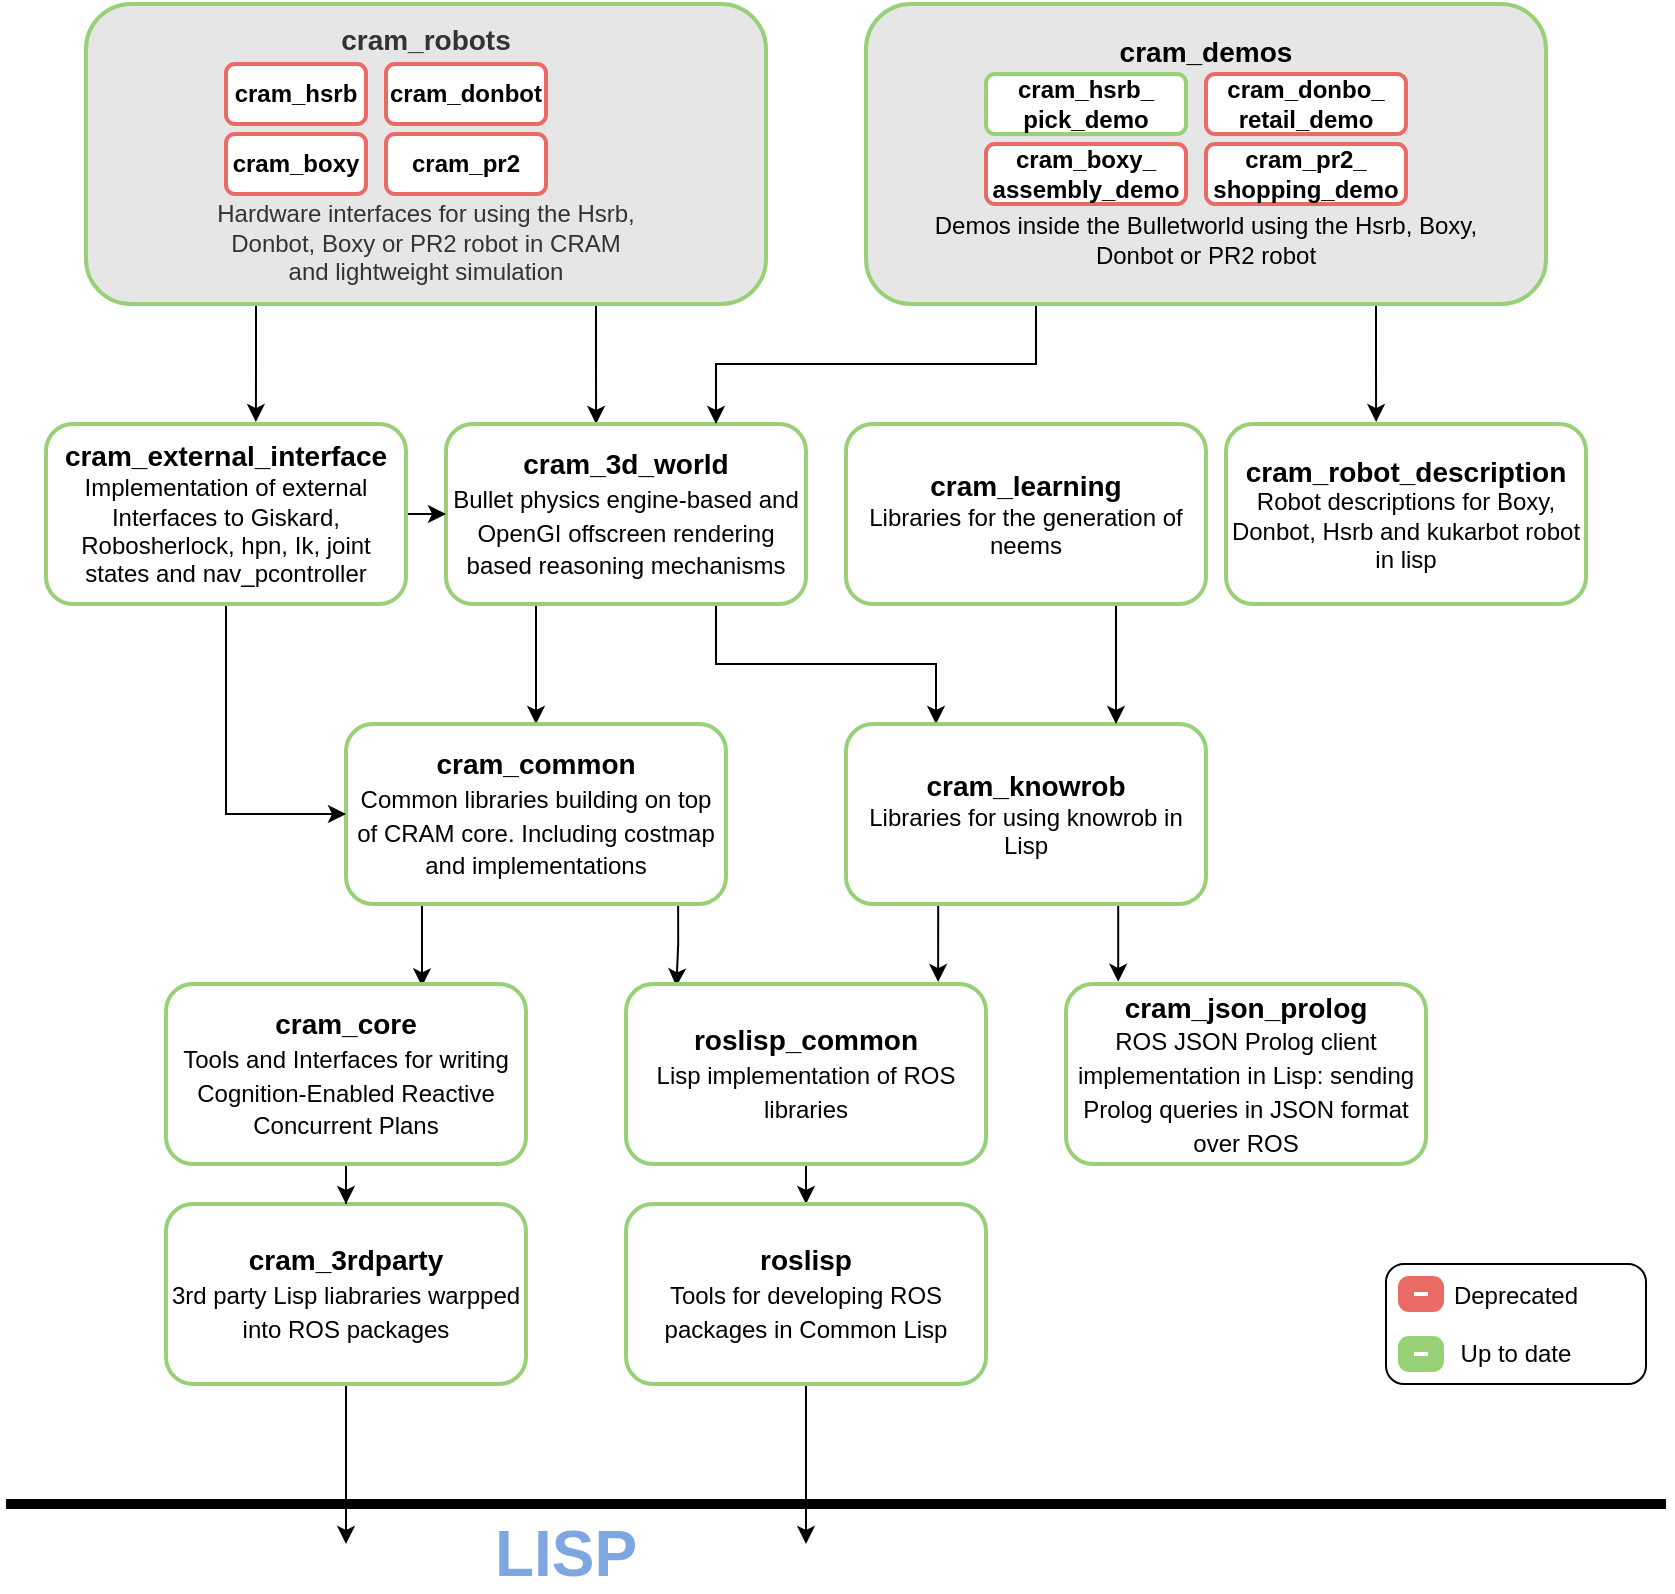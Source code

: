 <mxfile version="15.9.4" type="device"><diagram id="lVpLlkvz9zsa1w9k5q6O" name="Page-1"><mxGraphModel dx="2182" dy="793" grid="1" gridSize="10" guides="1" tooltips="1" connect="1" arrows="1" fold="1" page="1" pageScale="1" pageWidth="827" pageHeight="1169" math="0" shadow="0"><root><mxCell id="0"/><mxCell id="1" parent="0"/><mxCell id="AHGgQonLxtVgqdPonRCP-21" style="edgeStyle=orthogonalEdgeStyle;rounded=0;orthogonalLoop=1;jettySize=auto;html=1;exitX=0.25;exitY=1;exitDx=0;exitDy=0;entryX=0.583;entryY=-0.011;entryDx=0;entryDy=0;entryPerimeter=0;fontSize=21;" edge="1" parent="1" source="r0_dFaAwz4XclrpEDYkl-32" target="Utzpfe6hWnRqXvEwqwLl-9"><mxGeometry relative="1" as="geometry"/></mxCell><mxCell id="AHGgQonLxtVgqdPonRCP-22" style="edgeStyle=orthogonalEdgeStyle;rounded=0;orthogonalLoop=1;jettySize=auto;html=1;exitX=0.75;exitY=1;exitDx=0;exitDy=0;entryX=0.417;entryY=0;entryDx=0;entryDy=0;entryPerimeter=0;fontSize=21;" edge="1" parent="1" source="r0_dFaAwz4XclrpEDYkl-32" target="Utzpfe6hWnRqXvEwqwLl-1"><mxGeometry relative="1" as="geometry"/></mxCell><mxCell id="r0_dFaAwz4XclrpEDYkl-32" value="&lt;div style=&quot;font-size: 14px&quot;&gt;&lt;b&gt;&lt;font style=&quot;font-size: 14px&quot;&gt;cram_robots&lt;/font&gt;&lt;/b&gt;&lt;br&gt;&lt;/div&gt;&lt;div&gt;&lt;br&gt;&lt;/div&gt;&lt;div&gt;&lt;br&gt;&lt;/div&gt;&lt;div&gt;&lt;br&gt;&lt;/div&gt;&lt;div&gt;&lt;br&gt;&lt;/div&gt;&lt;div&gt;&lt;br&gt;&lt;/div&gt;&lt;div&gt;Hardware interfaces for using the Hsrb,&lt;br&gt;Donbot, Boxy or PR2 robot in CRAM&lt;br&gt;and lightweight simulation&lt;br&gt;&lt;/div&gt;" style="rounded=1;whiteSpace=wrap;html=1;fillColor=#E6E6E6;fontColor=#333333;strokeColor=#97D077;strokeWidth=2;" parent="1" vertex="1"><mxGeometry x="40" y="10" width="340" height="150" as="geometry"/></mxCell><mxCell id="AHGgQonLxtVgqdPonRCP-19" style="edgeStyle=orthogonalEdgeStyle;rounded=0;orthogonalLoop=1;jettySize=auto;html=1;exitX=0.75;exitY=1;exitDx=0;exitDy=0;entryX=0.25;entryY=0;entryDx=0;entryDy=0;fontSize=21;" edge="1" parent="1" source="Utzpfe6hWnRqXvEwqwLl-1" target="Utzpfe6hWnRqXvEwqwLl-13"><mxGeometry relative="1" as="geometry"/></mxCell><mxCell id="AHGgQonLxtVgqdPonRCP-30" style="edgeStyle=orthogonalEdgeStyle;rounded=0;orthogonalLoop=1;jettySize=auto;html=1;exitX=0.25;exitY=1;exitDx=0;exitDy=0;entryX=0.5;entryY=0;entryDx=0;entryDy=0;fontSize=21;" edge="1" parent="1" source="Utzpfe6hWnRqXvEwqwLl-1" target="Utzpfe6hWnRqXvEwqwLl-4"><mxGeometry relative="1" as="geometry"/></mxCell><mxCell id="Utzpfe6hWnRqXvEwqwLl-1" value="&lt;div&gt;&lt;font style=&quot;font-size: 14px&quot;&gt;&lt;b&gt;cram_3d_world&lt;/b&gt;&lt;/font&gt;&lt;/div&gt;&lt;div&gt;&lt;font style=&quot;font-size: 14px&quot;&gt;&lt;font style=&quot;font-size: 12px&quot;&gt;Bullet physics engine-based and OpenGI offscreen rendering based reasoning mechanisms&lt;/font&gt;&lt;b&gt;&lt;br&gt;&lt;/b&gt;&lt;/font&gt;&lt;/div&gt;" style="rounded=1;whiteSpace=wrap;html=1;strokeColor=#97D077;strokeWidth=2;" parent="1" vertex="1"><mxGeometry x="220" y="220" width="180" height="90" as="geometry"/></mxCell><mxCell id="AHGgQonLxtVgqdPonRCP-40" style="edgeStyle=orthogonalEdgeStyle;rounded=0;orthogonalLoop=1;jettySize=auto;html=1;exitX=0.5;exitY=1;exitDx=0;exitDy=0;fontSize=21;" edge="1" parent="1" source="Utzpfe6hWnRqXvEwqwLl-2"><mxGeometry relative="1" as="geometry"><mxPoint x="170" y="780" as="targetPoint"/></mxGeometry></mxCell><mxCell id="Utzpfe6hWnRqXvEwqwLl-2" value="&lt;div&gt;&lt;font style=&quot;font-size: 14px&quot;&gt;&lt;b&gt;cram_3rdparty&lt;/b&gt;&lt;/font&gt;&lt;/div&gt;&lt;div&gt;&lt;font style=&quot;font-size: 14px&quot;&gt;&lt;font style=&quot;font-size: 12px&quot;&gt;3rd party Lisp liabraries warpped into ROS packages&lt;/font&gt;&lt;b&gt;&lt;br&gt;&lt;/b&gt;&lt;/font&gt;&lt;/div&gt;" style="rounded=1;whiteSpace=wrap;html=1;strokeColor=#97D077;strokeWidth=2;" parent="1" vertex="1"><mxGeometry x="80" y="610" width="180" height="90" as="geometry"/></mxCell><mxCell id="Utzpfe6hWnRqXvEwqwLl-3" value="&lt;b&gt;cram_boxy&lt;/b&gt;" style="rounded=1;whiteSpace=wrap;html=1;strokeColor=#EA6B66;strokeWidth=2;" parent="1" vertex="1"><mxGeometry x="110" y="75" width="70" height="30" as="geometry"/></mxCell><mxCell id="AHGgQonLxtVgqdPonRCP-29" style="edgeStyle=orthogonalEdgeStyle;rounded=0;orthogonalLoop=1;jettySize=auto;html=1;exitX=0.874;exitY=1;exitDx=0;exitDy=0;entryX=0.14;entryY=0.013;entryDx=0;entryDy=0;entryPerimeter=0;fontSize=21;exitPerimeter=0;" edge="1" parent="1" source="Utzpfe6hWnRqXvEwqwLl-4" target="r0_dFaAwz4XclrpEDYkl-25"><mxGeometry relative="1" as="geometry"/></mxCell><mxCell id="AHGgQonLxtVgqdPonRCP-32" style="edgeStyle=orthogonalEdgeStyle;rounded=0;orthogonalLoop=1;jettySize=auto;html=1;exitX=0.2;exitY=0.989;exitDx=0;exitDy=0;entryX=0.711;entryY=0.013;entryDx=0;entryDy=0;entryPerimeter=0;fontSize=21;exitPerimeter=0;" edge="1" parent="1" source="Utzpfe6hWnRqXvEwqwLl-4" target="Utzpfe6hWnRqXvEwqwLl-5"><mxGeometry relative="1" as="geometry"/></mxCell><mxCell id="Utzpfe6hWnRqXvEwqwLl-4" value="&lt;div&gt;&lt;font style=&quot;font-size: 14px&quot;&gt;&lt;b&gt;cram_common&lt;/b&gt;&lt;/font&gt;&lt;/div&gt;&lt;div&gt;&lt;font style=&quot;font-size: 14px&quot;&gt;&lt;font style=&quot;font-size: 12px&quot;&gt;Common libraries building on top of CRAM core. Including costmap and implementations&lt;/font&gt;&lt;b&gt;&lt;br&gt;&lt;/b&gt;&lt;/font&gt;&lt;/div&gt;" style="rounded=1;whiteSpace=wrap;html=1;strokeColor=#97D077;strokeWidth=2;" parent="1" vertex="1"><mxGeometry x="170" y="370" width="190" height="90" as="geometry"/></mxCell><mxCell id="r0_dFaAwz4XclrpEDYkl-6" style="edgeStyle=orthogonalEdgeStyle;rounded=0;orthogonalLoop=1;jettySize=auto;html=1;exitX=0.5;exitY=1;exitDx=0;exitDy=0;" parent="1" source="Utzpfe6hWnRqXvEwqwLl-5" target="Utzpfe6hWnRqXvEwqwLl-2" edge="1"><mxGeometry relative="1" as="geometry"/></mxCell><mxCell id="Utzpfe6hWnRqXvEwqwLl-5" value="&lt;div&gt;&lt;font style=&quot;font-size: 14px&quot;&gt;&lt;b&gt;cram_core&lt;/b&gt;&lt;/font&gt;&lt;/div&gt;&lt;div&gt;&lt;font style=&quot;font-size: 14px&quot;&gt;&lt;font style=&quot;font-size: 12px&quot;&gt;Tools and Interfaces for writing Cognition-Enabled Reactive Concurrent Plans&lt;/font&gt;&lt;b&gt;&lt;br&gt;&lt;/b&gt;&lt;/font&gt;&lt;/div&gt;" style="rounded=1;whiteSpace=wrap;html=1;strokeWidth=2;strokeColor=#97D077;" parent="1" vertex="1"><mxGeometry x="80" y="500" width="180" height="90" as="geometry"/></mxCell><mxCell id="AHGgQonLxtVgqdPonRCP-35" style="edgeStyle=orthogonalEdgeStyle;rounded=0;orthogonalLoop=1;jettySize=auto;html=1;exitX=0.25;exitY=1;exitDx=0;exitDy=0;entryX=0.75;entryY=0;entryDx=0;entryDy=0;fontSize=21;" edge="1" parent="1" source="Utzpfe6hWnRqXvEwqwLl-6" target="Utzpfe6hWnRqXvEwqwLl-1"><mxGeometry relative="1" as="geometry"/></mxCell><mxCell id="AHGgQonLxtVgqdPonRCP-37" style="edgeStyle=orthogonalEdgeStyle;rounded=0;orthogonalLoop=1;jettySize=auto;html=1;exitX=0.75;exitY=1;exitDx=0;exitDy=0;entryX=0.417;entryY=-0.011;entryDx=0;entryDy=0;entryPerimeter=0;fontSize=21;" edge="1" parent="1" source="Utzpfe6hWnRqXvEwqwLl-6" target="Utzpfe6hWnRqXvEwqwLl-16"><mxGeometry relative="1" as="geometry"/></mxCell><mxCell id="Utzpfe6hWnRqXvEwqwLl-6" value="&lt;div&gt;&lt;font style=&quot;font-size: 14px&quot;&gt;&lt;b&gt;&lt;br&gt;&lt;/b&gt;&lt;/font&gt;&lt;/div&gt;&lt;div&gt;&lt;font style=&quot;font-size: 14px&quot;&gt;&lt;b&gt;cram_demos&lt;br&gt;&lt;/b&gt;&lt;/font&gt;&lt;/div&gt;&lt;div&gt;&lt;font style=&quot;font-size: 12px&quot;&gt;&lt;br&gt;&lt;/font&gt;&lt;/div&gt;&lt;div&gt;&lt;font style=&quot;font-size: 12px&quot;&gt;&lt;br&gt;&lt;/font&gt;&lt;/div&gt;&lt;div&gt;&lt;font style=&quot;font-size: 12px&quot;&gt;&lt;br&gt;&lt;/font&gt;&lt;/div&gt;&lt;div&gt;&lt;font style=&quot;font-size: 12px&quot;&gt;&lt;br&gt;&lt;/font&gt;&lt;/div&gt;&lt;div&gt;&lt;font style=&quot;font-size: 12px&quot;&gt;&lt;br&gt;&lt;/font&gt;&lt;/div&gt;&lt;div&gt;&lt;font style=&quot;font-size: 12px&quot;&gt;Demos inside the Bulletworld using the Hsrb, Boxy, &lt;br&gt;&lt;/font&gt;&lt;/div&gt;&lt;div&gt;&lt;font style=&quot;font-size: 12px&quot;&gt;Donbot or PR2 robot&lt;br&gt;&lt;/font&gt;&lt;/div&gt;&lt;div&gt;&lt;font size=&quot;3&quot;&gt;&lt;br&gt;&lt;/font&gt;&lt;/div&gt;" style="rounded=1;whiteSpace=wrap;html=1;strokeColor=#97D077;strokeWidth=2;fillColor=#E6E6E6;" parent="1" vertex="1"><mxGeometry x="430" y="10" width="340" height="150" as="geometry"/></mxCell><mxCell id="Utzpfe6hWnRqXvEwqwLl-7" value="&lt;b&gt;cram_donbot&lt;/b&gt;" style="rounded=1;whiteSpace=wrap;html=1;strokeColor=#EA6B66;strokeWidth=2;" parent="1" vertex="1"><mxGeometry x="190" y="40" width="80" height="30" as="geometry"/></mxCell><mxCell id="r0_dFaAwz4XclrpEDYkl-35" style="edgeStyle=orthogonalEdgeStyle;rounded=0;orthogonalLoop=1;jettySize=auto;html=1;exitX=0.5;exitY=1;exitDx=0;exitDy=0;entryX=0;entryY=0.5;entryDx=0;entryDy=0;" parent="1" source="Utzpfe6hWnRqXvEwqwLl-9" target="Utzpfe6hWnRqXvEwqwLl-4" edge="1"><mxGeometry relative="1" as="geometry"/></mxCell><mxCell id="AHGgQonLxtVgqdPonRCP-9" style="edgeStyle=orthogonalEdgeStyle;rounded=0;orthogonalLoop=1;jettySize=auto;html=1;exitX=1;exitY=0.5;exitDx=0;exitDy=0;fontSize=12;entryX=0;entryY=0.5;entryDx=0;entryDy=0;" edge="1" parent="1" source="Utzpfe6hWnRqXvEwqwLl-9" target="Utzpfe6hWnRqXvEwqwLl-1"><mxGeometry relative="1" as="geometry"><mxPoint x="210" y="270" as="targetPoint"/></mxGeometry></mxCell><mxCell id="Utzpfe6hWnRqXvEwqwLl-9" value="&lt;div&gt;&lt;font style=&quot;font-size: 14px&quot;&gt;&lt;b&gt;cram_external_interface&lt;/b&gt;&lt;/font&gt;&lt;/div&gt;&lt;div&gt;&lt;font style=&quot;font-size: 12px&quot;&gt;&lt;font style=&quot;font-size: 12px&quot;&gt;Implementation of external Interfaces to Giskard, Robosherlock, hpn, Ik, joint states and nav_pcontroller &lt;/font&gt;&lt;b&gt;&lt;br&gt;&lt;/b&gt;&lt;/font&gt;&lt;/div&gt;" style="rounded=1;whiteSpace=wrap;html=1;strokeColor=#97D077;strokeWidth=2;" parent="1" vertex="1"><mxGeometry x="20" y="220" width="180" height="90" as="geometry"/></mxCell><mxCell id="Utzpfe6hWnRqXvEwqwLl-11" value="&lt;b&gt;cram_hsrb&lt;/b&gt;" style="rounded=1;whiteSpace=wrap;html=1;strokeColor=#EA6B66;strokeWidth=2;" parent="1" vertex="1"><mxGeometry x="110" y="40" width="70" height="30" as="geometry"/></mxCell><mxCell id="Utzpfe6hWnRqXvEwqwLl-12" value="&lt;div&gt;&lt;font style=&quot;font-size: 14px&quot;&gt;&lt;b&gt;cram_json_prolog&lt;/b&gt;&lt;/font&gt;&lt;/div&gt;&lt;div&gt;&lt;font style=&quot;font-size: 14px&quot;&gt;&lt;font style=&quot;font-size: 12px&quot;&gt;ROS JSON Prolog client implementation in Lisp: sending Prolog queries in JSON format over ROS&lt;/font&gt;&lt;b&gt;&lt;br&gt;&lt;/b&gt;&lt;/font&gt;&lt;/div&gt;" style="rounded=1;whiteSpace=wrap;html=1;strokeWidth=2;strokeColor=#97D077;" parent="1" vertex="1"><mxGeometry x="530" y="500" width="180" height="90" as="geometry"/></mxCell><mxCell id="AHGgQonLxtVgqdPonRCP-26" style="edgeStyle=orthogonalEdgeStyle;rounded=0;orthogonalLoop=1;jettySize=auto;html=1;exitX=0.75;exitY=1;exitDx=0;exitDy=0;entryX=0.145;entryY=-0.012;entryDx=0;entryDy=0;entryPerimeter=0;fontSize=21;" edge="1" parent="1" source="Utzpfe6hWnRqXvEwqwLl-13" target="Utzpfe6hWnRqXvEwqwLl-12"><mxGeometry relative="1" as="geometry"/></mxCell><mxCell id="AHGgQonLxtVgqdPonRCP-34" style="edgeStyle=orthogonalEdgeStyle;rounded=0;orthogonalLoop=1;jettySize=auto;html=1;exitX=0.25;exitY=1;exitDx=0;exitDy=0;entryX=0.867;entryY=-0.011;entryDx=0;entryDy=0;entryPerimeter=0;fontSize=21;" edge="1" parent="1" source="Utzpfe6hWnRqXvEwqwLl-13" target="r0_dFaAwz4XclrpEDYkl-25"><mxGeometry relative="1" as="geometry"/></mxCell><mxCell id="Utzpfe6hWnRqXvEwqwLl-13" value="&lt;div&gt;&lt;font style=&quot;font-size: 14px&quot;&gt;&lt;b&gt;cram_knowrob&lt;/b&gt;&lt;/font&gt;&lt;/div&gt;&lt;div&gt;&lt;font style=&quot;font-size: 12px&quot;&gt;Libraries for using knowrob in Lisp&lt;br&gt;&lt;/font&gt;&lt;/div&gt;" style="rounded=1;whiteSpace=wrap;html=1;strokeColor=#97D077;strokeWidth=2;" parent="1" vertex="1"><mxGeometry x="420" y="370" width="180" height="90" as="geometry"/></mxCell><mxCell id="AHGgQonLxtVgqdPonRCP-24" style="edgeStyle=orthogonalEdgeStyle;rounded=0;orthogonalLoop=1;jettySize=auto;html=1;exitX=0.75;exitY=1;exitDx=0;exitDy=0;fontSize=21;" edge="1" parent="1" source="Utzpfe6hWnRqXvEwqwLl-14"><mxGeometry relative="1" as="geometry"><mxPoint x="555" y="370" as="targetPoint"/></mxGeometry></mxCell><mxCell id="Utzpfe6hWnRqXvEwqwLl-14" value="&lt;div&gt;&lt;font style=&quot;font-size: 14px&quot;&gt;&lt;b&gt;cram_learning&lt;/b&gt;&lt;/font&gt;&lt;/div&gt;&lt;div&gt;&lt;font style=&quot;font-size: 12px&quot;&gt;Libraries for the generation of neems&lt;br&gt;&lt;/font&gt;&lt;/div&gt;" style="rounded=1;whiteSpace=wrap;html=1;strokeColor=#97D077;strokeWidth=2;" parent="1" vertex="1"><mxGeometry x="420" y="220" width="180" height="90" as="geometry"/></mxCell><mxCell id="Utzpfe6hWnRqXvEwqwLl-15" value="&lt;b&gt;cram_pr2&lt;/b&gt;" style="rounded=1;whiteSpace=wrap;html=1;strokeColor=#EA6B66;strokeWidth=2;" parent="1" vertex="1"><mxGeometry x="190" y="75" width="80" height="30" as="geometry"/></mxCell><mxCell id="Utzpfe6hWnRqXvEwqwLl-16" value="&lt;div&gt;&lt;font style=&quot;font-size: 14px&quot;&gt;&lt;b&gt;cram_robot_description&lt;/b&gt;&lt;/font&gt;&lt;/div&gt;&lt;div&gt;&lt;font style=&quot;font-size: 12px&quot;&gt;Robot descriptions for Boxy, Donbot, Hsrb and kukarbot robot in lisp&lt;b&gt;&lt;br&gt;&lt;/b&gt;&lt;/font&gt;&lt;/div&gt;" style="rounded=1;whiteSpace=wrap;html=1;strokeColor=#97D077;strokeWidth=2;" parent="1" vertex="1"><mxGeometry x="610" y="220" width="180" height="90" as="geometry"/></mxCell><mxCell id="r0_dFaAwz4XclrpEDYkl-42" style="edgeStyle=orthogonalEdgeStyle;rounded=0;orthogonalLoop=1;jettySize=auto;html=1;exitX=0.5;exitY=1;exitDx=0;exitDy=0;entryX=0.5;entryY=0;entryDx=0;entryDy=0;" parent="1" source="r0_dFaAwz4XclrpEDYkl-25" target="r0_dFaAwz4XclrpEDYkl-41" edge="1"><mxGeometry relative="1" as="geometry"/></mxCell><mxCell id="r0_dFaAwz4XclrpEDYkl-25" value="&lt;font style=&quot;font-size: 14px&quot;&gt;&lt;b&gt;roslisp_common&lt;br&gt;&lt;/b&gt;&lt;font style=&quot;font-size: 12px&quot;&gt;Lisp implementation of ROS libraries&lt;br&gt;&lt;/font&gt;&lt;/font&gt;" style="rounded=1;whiteSpace=wrap;html=1;strokeColor=#97D077;strokeWidth=2;" parent="1" vertex="1"><mxGeometry x="310" y="500" width="180" height="90" as="geometry"/></mxCell><mxCell id="AHGgQonLxtVgqdPonRCP-42" style="edgeStyle=orthogonalEdgeStyle;rounded=0;jumpSize=6;orthogonalLoop=1;jettySize=auto;html=1;exitX=0.5;exitY=1;exitDx=0;exitDy=0;fontSize=30;fontColor=#7EA6E0;startSize=0;endSize=6;strokeWidth=1;" edge="1" parent="1" source="r0_dFaAwz4XclrpEDYkl-41"><mxGeometry relative="1" as="geometry"><mxPoint x="400" y="780" as="targetPoint"/></mxGeometry></mxCell><mxCell id="r0_dFaAwz4XclrpEDYkl-41" value="&lt;div&gt;&lt;font style=&quot;font-size: 14px&quot;&gt;&lt;b&gt;roslisp&lt;/b&gt;&lt;/font&gt;&lt;/div&gt;&lt;div&gt;&lt;font style=&quot;font-size: 14px&quot;&gt;&lt;font style=&quot;font-size: 12px&quot;&gt;Tools for developing ROS packages in Common Lisp&lt;/font&gt;&lt;b&gt;&lt;br&gt;&lt;/b&gt;&lt;/font&gt;&lt;/div&gt;" style="rounded=1;whiteSpace=wrap;html=1;strokeColor=#97D077;strokeWidth=2;" parent="1" vertex="1"><mxGeometry x="310" y="610" width="180" height="90" as="geometry"/></mxCell><mxCell id="r0_dFaAwz4XclrpEDYkl-48" value="&lt;b&gt;cram_boxy_&lt;br&gt;assembly_demo&lt;/b&gt;" style="rounded=1;whiteSpace=wrap;html=1;fontColor=#000000;strokeColor=#EA6B66;strokeWidth=2;" parent="1" vertex="1"><mxGeometry x="490" y="80" width="100" height="30" as="geometry"/></mxCell><mxCell id="r0_dFaAwz4XclrpEDYkl-49" value="&lt;b&gt;cram_donbo_&lt;br&gt;retail_demo&lt;/b&gt;" style="rounded=1;whiteSpace=wrap;html=1;fontColor=#000000;strokeColor=#EA6B66;strokeWidth=2;" parent="1" vertex="1"><mxGeometry x="600" y="45" width="100" height="30" as="geometry"/></mxCell><mxCell id="r0_dFaAwz4XclrpEDYkl-50" value="&lt;b&gt;cram_hsrb_&lt;br&gt;pick_demo&lt;/b&gt;" style="rounded=1;whiteSpace=wrap;html=1;fontColor=#000000;strokeColor=#97D077;strokeWidth=2;" parent="1" vertex="1"><mxGeometry x="490" y="45" width="100" height="30" as="geometry"/></mxCell><mxCell id="r0_dFaAwz4XclrpEDYkl-53" value="&lt;b&gt;cram_pr2_&lt;br&gt;shopping_demo&lt;/b&gt;" style="rounded=1;whiteSpace=wrap;html=1;fontColor=#000000;strokeColor=#EA6B66;strokeWidth=2;" parent="1" vertex="1"><mxGeometry x="600" y="80" width="100" height="30" as="geometry"/></mxCell><mxCell id="AHGgQonLxtVgqdPonRCP-2" value="&lt;div&gt;Deprecated&lt;br&gt;&lt;/div&gt;&lt;div&gt;&lt;br&gt;&lt;/div&gt;&lt;div&gt;Up to date&lt;br&gt;&lt;/div&gt;" style="rounded=1;whiteSpace=wrap;html=1;fontSize=12;" vertex="1" parent="1"><mxGeometry x="690" y="640" width="130" height="60" as="geometry"/></mxCell><mxCell id="AHGgQonLxtVgqdPonRCP-3" value="" style="rounded=1;whiteSpace=wrap;html=1;fontSize=12;strokeColor=#EA6B66;strokeWidth=8;" vertex="1" parent="1"><mxGeometry x="700" y="650" width="15" height="10" as="geometry"/></mxCell><mxCell id="AHGgQonLxtVgqdPonRCP-4" value="" style="rounded=1;whiteSpace=wrap;html=1;fontSize=12;strokeColor=#97D077;strokeWidth=8;" vertex="1" parent="1"><mxGeometry x="700" y="680" width="15" height="10" as="geometry"/></mxCell><mxCell id="AHGgQonLxtVgqdPonRCP-38" value="" style="endArrow=none;html=1;rounded=0;fontSize=21;endSize=0;strokeWidth=5;startSize=0;jumpSize=6;" edge="1" parent="1"><mxGeometry width="50" height="50" relative="1" as="geometry"><mxPoint y="760" as="sourcePoint"/><mxPoint x="830" y="760" as="targetPoint"/></mxGeometry></mxCell><mxCell id="AHGgQonLxtVgqdPonRCP-46" value="&lt;div style=&quot;font-size: 32px&quot;&gt;&lt;b&gt;&lt;font style=&quot;font-size: 32px&quot;&gt;LISP&lt;/font&gt;&lt;/b&gt;&lt;/div&gt;" style="text;html=1;strokeColor=none;fillColor=none;align=center;verticalAlign=middle;whiteSpace=wrap;rounded=0;labelBackgroundColor=#FFFFFF;fontSize=30;fontColor=#7EA6E0;" vertex="1" parent="1"><mxGeometry x="250" y="770" width="60" height="30" as="geometry"/></mxCell></root></mxGraphModel></diagram></mxfile>